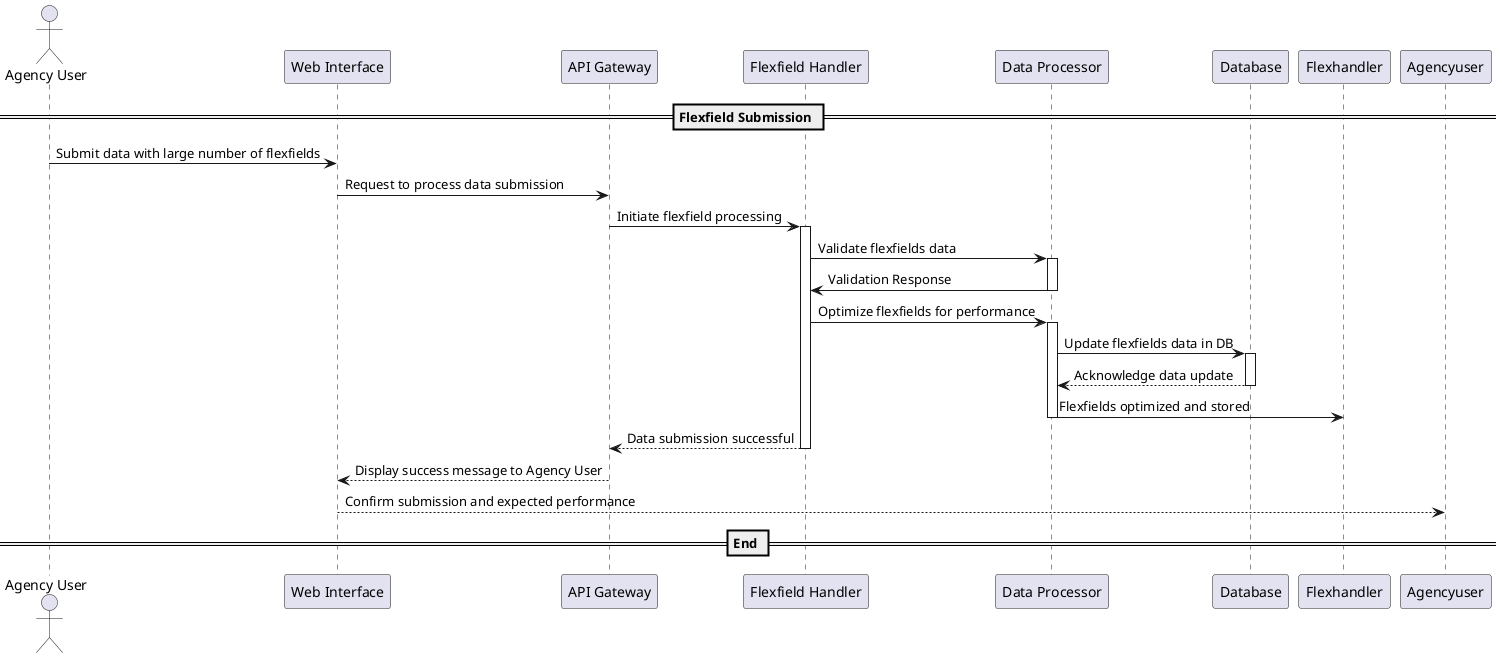 @startuml
actor AgencyUser as "Agency User"
participant "Web Interface" as UI
participant "API Gateway" as API
participant "Flexfield Handler" as FlexHandler
participant "Data Processor" as Processor
participant "Database" as DB

== Flexfield Submission ==
AgencyUser -> UI : Submit data with large number of flexfields
UI -> API : Request to process data submission
API -> FlexHandler : Initiate flexfield processing
activate FlexHandler

FlexHandler -> Processor : Validate flexfields data
activate Processor

Processor -> FlexHandler : Validation Response
deactivate Processor

FlexHandler -> Processor : Optimize flexfields for performance
activate Processor

Processor -> DB : Update flexfields data in DB
activate DB
DB --> Processor : Acknowledge data update
deactivate DB

Processor -> Flexhandler : Flexfields optimized and stored
deactivate Processor

FlexHandler --> API : Data submission successful
deactivate FlexHandler

API --> UI : Display success message to Agency User
UI --> Agencyuser : Confirm submission and expected performance

== End ==
@enduml